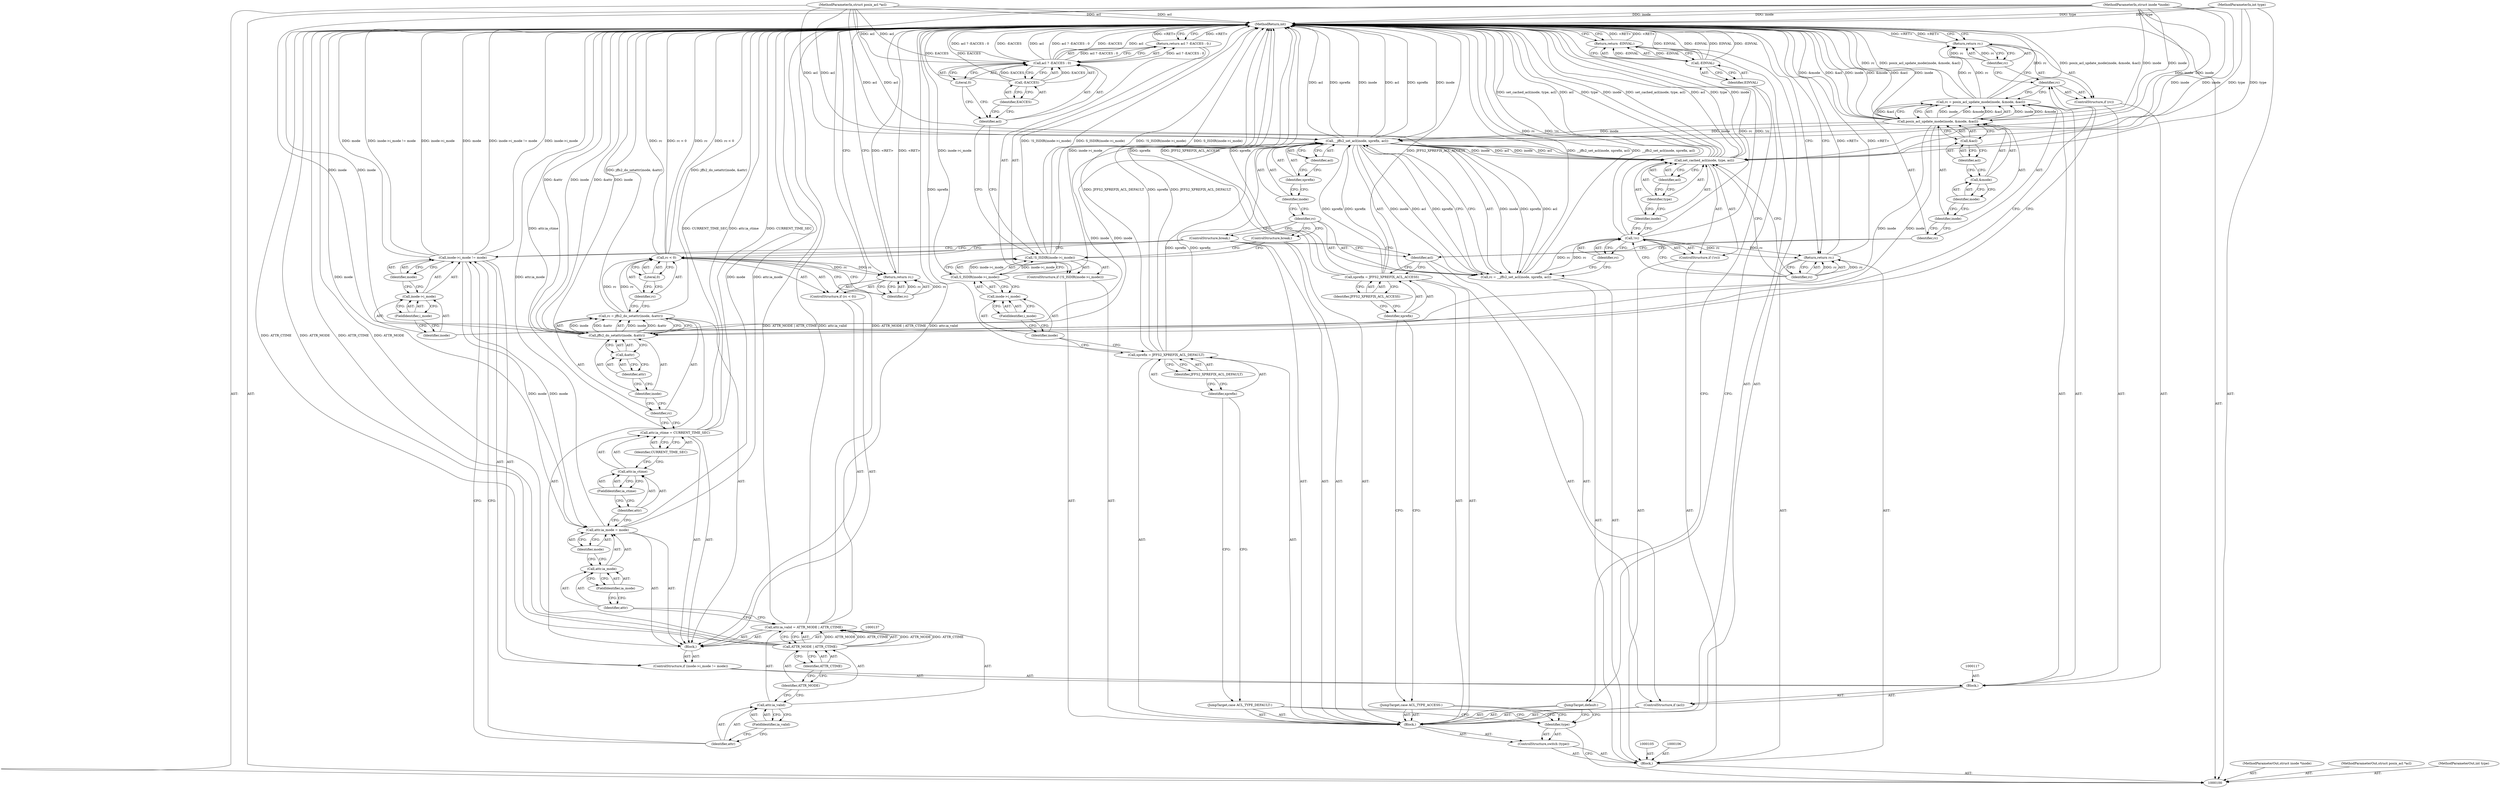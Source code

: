 digraph "0_linux_073931017b49d9458aa351605b43a7e34598caef_7" {
"1000204" [label="(MethodReturn,int)"];
"1000101" [label="(MethodParameterIn,struct inode *inode)"];
"1000288" [label="(MethodParameterOut,struct inode *inode)"];
"1000102" [label="(MethodParameterIn,struct posix_acl *acl)"];
"1000289" [label="(MethodParameterOut,struct posix_acl *acl)"];
"1000103" [label="(MethodParameterIn,int type)"];
"1000290" [label="(MethodParameterOut,int type)"];
"1000118" [label="(Call,rc = posix_acl_update_mode(inode, &mode, &acl))"];
"1000119" [label="(Identifier,rc)"];
"1000121" [label="(Identifier,inode)"];
"1000122" [label="(Call,&mode)"];
"1000123" [label="(Identifier,mode)"];
"1000124" [label="(Call,&acl)"];
"1000125" [label="(Identifier,acl)"];
"1000120" [label="(Call,posix_acl_update_mode(inode, &mode, &acl))"];
"1000126" [label="(ControlStructure,if (rc))"];
"1000127" [label="(Identifier,rc)"];
"1000129" [label="(Identifier,rc)"];
"1000128" [label="(Return,return rc;)"];
"1000134" [label="(FieldIdentifier,i_mode)"];
"1000135" [label="(Identifier,mode)"];
"1000130" [label="(ControlStructure,if (inode->i_mode != mode))"];
"1000131" [label="(Call,inode->i_mode != mode)"];
"1000132" [label="(Call,inode->i_mode)"];
"1000133" [label="(Identifier,inode)"];
"1000136" [label="(Block,)"];
"1000142" [label="(Call,ATTR_MODE | ATTR_CTIME)"];
"1000143" [label="(Identifier,ATTR_MODE)"];
"1000144" [label="(Identifier,ATTR_CTIME)"];
"1000138" [label="(Call,attr.ia_valid = ATTR_MODE | ATTR_CTIME)"];
"1000139" [label="(Call,attr.ia_valid)"];
"1000140" [label="(Identifier,attr)"];
"1000141" [label="(FieldIdentifier,ia_valid)"];
"1000149" [label="(Identifier,mode)"];
"1000145" [label="(Call,attr.ia_mode = mode)"];
"1000146" [label="(Call,attr.ia_mode)"];
"1000147" [label="(Identifier,attr)"];
"1000148" [label="(FieldIdentifier,ia_mode)"];
"1000154" [label="(Identifier,CURRENT_TIME_SEC)"];
"1000150" [label="(Call,attr.ia_ctime = CURRENT_TIME_SEC)"];
"1000151" [label="(Call,attr.ia_ctime)"];
"1000152" [label="(Identifier,attr)"];
"1000153" [label="(FieldIdentifier,ia_ctime)"];
"1000104" [label="(Block,)"];
"1000158" [label="(Identifier,inode)"];
"1000159" [label="(Call,&attr)"];
"1000160" [label="(Identifier,attr)"];
"1000155" [label="(Call,rc = jffs2_do_setattr(inode, &attr))"];
"1000156" [label="(Identifier,rc)"];
"1000157" [label="(Call,jffs2_do_setattr(inode, &attr))"];
"1000164" [label="(Literal,0)"];
"1000161" [label="(ControlStructure,if (rc < 0))"];
"1000162" [label="(Call,rc < 0)"];
"1000163" [label="(Identifier,rc)"];
"1000166" [label="(Identifier,rc)"];
"1000165" [label="(Return,return rc;)"];
"1000167" [label="(ControlStructure,break;)"];
"1000168" [label="(JumpTarget,case ACL_TYPE_DEFAULT:)"];
"1000171" [label="(Identifier,JFFS2_XPREFIX_ACL_DEFAULT)"];
"1000169" [label="(Call,xprefix = JFFS2_XPREFIX_ACL_DEFAULT)"];
"1000170" [label="(Identifier,xprefix)"];
"1000175" [label="(Call,inode->i_mode)"];
"1000176" [label="(Identifier,inode)"];
"1000172" [label="(ControlStructure,if (!S_ISDIR(inode->i_mode)))"];
"1000177" [label="(FieldIdentifier,i_mode)"];
"1000173" [label="(Call,!S_ISDIR(inode->i_mode))"];
"1000174" [label="(Call,S_ISDIR(inode->i_mode))"];
"1000179" [label="(Call,acl ? -EACCES : 0)"];
"1000180" [label="(Identifier,acl)"];
"1000181" [label="(Call,-EACCES)"];
"1000182" [label="(Identifier,EACCES)"];
"1000183" [label="(Literal,0)"];
"1000178" [label="(Return,return acl ? -EACCES : 0;)"];
"1000184" [label="(ControlStructure,break;)"];
"1000185" [label="(JumpTarget,default:)"];
"1000188" [label="(Identifier,EINVAL)"];
"1000186" [label="(Return,return -EINVAL;)"];
"1000187" [label="(Call,-EINVAL)"];
"1000189" [label="(Call,rc = __jffs2_set_acl(inode, xprefix, acl))"];
"1000190" [label="(Identifier,rc)"];
"1000192" [label="(Identifier,inode)"];
"1000193" [label="(Identifier,xprefix)"];
"1000194" [label="(Identifier,acl)"];
"1000191" [label="(Call,__jffs2_set_acl(inode, xprefix, acl))"];
"1000195" [label="(ControlStructure,if (!rc))"];
"1000196" [label="(Call,!rc)"];
"1000197" [label="(Identifier,rc)"];
"1000199" [label="(Identifier,inode)"];
"1000198" [label="(Call,set_cached_acl(inode, type, acl))"];
"1000200" [label="(Identifier,type)"];
"1000201" [label="(Identifier,acl)"];
"1000202" [label="(Return,return rc;)"];
"1000203" [label="(Identifier,rc)"];
"1000107" [label="(ControlStructure,switch (type))"];
"1000109" [label="(Block,)"];
"1000108" [label="(Identifier,type)"];
"1000110" [label="(JumpTarget,case ACL_TYPE_ACCESS:)"];
"1000113" [label="(Identifier,JFFS2_XPREFIX_ACL_ACCESS)"];
"1000111" [label="(Call,xprefix = JFFS2_XPREFIX_ACL_ACCESS)"];
"1000112" [label="(Identifier,xprefix)"];
"1000114" [label="(ControlStructure,if (acl))"];
"1000115" [label="(Identifier,acl)"];
"1000116" [label="(Block,)"];
"1000204" -> "1000100"  [label="AST: "];
"1000204" -> "1000128"  [label="CFG: "];
"1000204" -> "1000165"  [label="CFG: "];
"1000204" -> "1000178"  [label="CFG: "];
"1000204" -> "1000186"  [label="CFG: "];
"1000204" -> "1000202"  [label="CFG: "];
"1000165" -> "1000204"  [label="DDG: <RET>"];
"1000178" -> "1000204"  [label="DDG: <RET>"];
"1000150" -> "1000204"  [label="DDG: attr.ia_ctime"];
"1000150" -> "1000204"  [label="DDG: CURRENT_TIME_SEC"];
"1000179" -> "1000204"  [label="DDG: acl ? -EACCES : 0"];
"1000179" -> "1000204"  [label="DDG: -EACCES"];
"1000179" -> "1000204"  [label="DDG: acl"];
"1000145" -> "1000204"  [label="DDG: mode"];
"1000145" -> "1000204"  [label="DDG: attr.ia_mode"];
"1000118" -> "1000204"  [label="DDG: rc"];
"1000118" -> "1000204"  [label="DDG: posix_acl_update_mode(inode, &mode, &acl)"];
"1000181" -> "1000204"  [label="DDG: EACCES"];
"1000187" -> "1000204"  [label="DDG: EINVAL"];
"1000187" -> "1000204"  [label="DDG: -EINVAL"];
"1000157" -> "1000204"  [label="DDG: &attr"];
"1000157" -> "1000204"  [label="DDG: inode"];
"1000138" -> "1000204"  [label="DDG: ATTR_MODE | ATTR_CTIME"];
"1000138" -> "1000204"  [label="DDG: attr.ia_valid"];
"1000191" -> "1000204"  [label="DDG: acl"];
"1000191" -> "1000204"  [label="DDG: xprefix"];
"1000191" -> "1000204"  [label="DDG: inode"];
"1000198" -> "1000204"  [label="DDG: acl"];
"1000198" -> "1000204"  [label="DDG: type"];
"1000198" -> "1000204"  [label="DDG: inode"];
"1000198" -> "1000204"  [label="DDG: set_cached_acl(inode, type, acl)"];
"1000155" -> "1000204"  [label="DDG: jffs2_do_setattr(inode, &attr)"];
"1000131" -> "1000204"  [label="DDG: inode->i_mode"];
"1000131" -> "1000204"  [label="DDG: mode"];
"1000131" -> "1000204"  [label="DDG: inode->i_mode != mode"];
"1000142" -> "1000204"  [label="DDG: ATTR_CTIME"];
"1000142" -> "1000204"  [label="DDG: ATTR_MODE"];
"1000103" -> "1000204"  [label="DDG: type"];
"1000189" -> "1000204"  [label="DDG: __jffs2_set_acl(inode, xprefix, acl)"];
"1000120" -> "1000204"  [label="DDG: inode"];
"1000120" -> "1000204"  [label="DDG: &mode"];
"1000120" -> "1000204"  [label="DDG: &acl"];
"1000102" -> "1000204"  [label="DDG: acl"];
"1000111" -> "1000204"  [label="DDG: xprefix"];
"1000111" -> "1000204"  [label="DDG: JFFS2_XPREFIX_ACL_ACCESS"];
"1000196" -> "1000204"  [label="DDG: rc"];
"1000196" -> "1000204"  [label="DDG: !rc"];
"1000101" -> "1000204"  [label="DDG: inode"];
"1000173" -> "1000204"  [label="DDG: !S_ISDIR(inode->i_mode)"];
"1000173" -> "1000204"  [label="DDG: S_ISDIR(inode->i_mode)"];
"1000169" -> "1000204"  [label="DDG: JFFS2_XPREFIX_ACL_DEFAULT"];
"1000169" -> "1000204"  [label="DDG: xprefix"];
"1000162" -> "1000204"  [label="DDG: rc"];
"1000162" -> "1000204"  [label="DDG: rc < 0"];
"1000174" -> "1000204"  [label="DDG: inode->i_mode"];
"1000186" -> "1000204"  [label="DDG: <RET>"];
"1000128" -> "1000204"  [label="DDG: <RET>"];
"1000202" -> "1000204"  [label="DDG: <RET>"];
"1000101" -> "1000100"  [label="AST: "];
"1000101" -> "1000204"  [label="DDG: inode"];
"1000101" -> "1000120"  [label="DDG: inode"];
"1000101" -> "1000157"  [label="DDG: inode"];
"1000101" -> "1000191"  [label="DDG: inode"];
"1000101" -> "1000198"  [label="DDG: inode"];
"1000288" -> "1000100"  [label="AST: "];
"1000102" -> "1000100"  [label="AST: "];
"1000102" -> "1000204"  [label="DDG: acl"];
"1000102" -> "1000179"  [label="DDG: acl"];
"1000102" -> "1000191"  [label="DDG: acl"];
"1000102" -> "1000198"  [label="DDG: acl"];
"1000289" -> "1000100"  [label="AST: "];
"1000103" -> "1000100"  [label="AST: "];
"1000103" -> "1000204"  [label="DDG: type"];
"1000103" -> "1000198"  [label="DDG: type"];
"1000290" -> "1000100"  [label="AST: "];
"1000118" -> "1000116"  [label="AST: "];
"1000118" -> "1000120"  [label="CFG: "];
"1000119" -> "1000118"  [label="AST: "];
"1000120" -> "1000118"  [label="AST: "];
"1000127" -> "1000118"  [label="CFG: "];
"1000118" -> "1000204"  [label="DDG: rc"];
"1000118" -> "1000204"  [label="DDG: posix_acl_update_mode(inode, &mode, &acl)"];
"1000120" -> "1000118"  [label="DDG: inode"];
"1000120" -> "1000118"  [label="DDG: &mode"];
"1000120" -> "1000118"  [label="DDG: &acl"];
"1000118" -> "1000128"  [label="DDG: rc"];
"1000119" -> "1000118"  [label="AST: "];
"1000119" -> "1000115"  [label="CFG: "];
"1000121" -> "1000119"  [label="CFG: "];
"1000121" -> "1000120"  [label="AST: "];
"1000121" -> "1000119"  [label="CFG: "];
"1000123" -> "1000121"  [label="CFG: "];
"1000122" -> "1000120"  [label="AST: "];
"1000122" -> "1000123"  [label="CFG: "];
"1000123" -> "1000122"  [label="AST: "];
"1000125" -> "1000122"  [label="CFG: "];
"1000123" -> "1000122"  [label="AST: "];
"1000123" -> "1000121"  [label="CFG: "];
"1000122" -> "1000123"  [label="CFG: "];
"1000124" -> "1000120"  [label="AST: "];
"1000124" -> "1000125"  [label="CFG: "];
"1000125" -> "1000124"  [label="AST: "];
"1000120" -> "1000124"  [label="CFG: "];
"1000125" -> "1000124"  [label="AST: "];
"1000125" -> "1000122"  [label="CFG: "];
"1000124" -> "1000125"  [label="CFG: "];
"1000120" -> "1000118"  [label="AST: "];
"1000120" -> "1000124"  [label="CFG: "];
"1000121" -> "1000120"  [label="AST: "];
"1000122" -> "1000120"  [label="AST: "];
"1000124" -> "1000120"  [label="AST: "];
"1000118" -> "1000120"  [label="CFG: "];
"1000120" -> "1000204"  [label="DDG: inode"];
"1000120" -> "1000204"  [label="DDG: &mode"];
"1000120" -> "1000204"  [label="DDG: &acl"];
"1000120" -> "1000118"  [label="DDG: inode"];
"1000120" -> "1000118"  [label="DDG: &mode"];
"1000120" -> "1000118"  [label="DDG: &acl"];
"1000101" -> "1000120"  [label="DDG: inode"];
"1000120" -> "1000157"  [label="DDG: inode"];
"1000120" -> "1000191"  [label="DDG: inode"];
"1000126" -> "1000116"  [label="AST: "];
"1000127" -> "1000126"  [label="AST: "];
"1000128" -> "1000126"  [label="AST: "];
"1000127" -> "1000126"  [label="AST: "];
"1000127" -> "1000118"  [label="CFG: "];
"1000129" -> "1000127"  [label="CFG: "];
"1000133" -> "1000127"  [label="CFG: "];
"1000129" -> "1000128"  [label="AST: "];
"1000129" -> "1000127"  [label="CFG: "];
"1000128" -> "1000129"  [label="CFG: "];
"1000129" -> "1000128"  [label="DDG: rc"];
"1000128" -> "1000126"  [label="AST: "];
"1000128" -> "1000129"  [label="CFG: "];
"1000129" -> "1000128"  [label="AST: "];
"1000204" -> "1000128"  [label="CFG: "];
"1000128" -> "1000204"  [label="DDG: <RET>"];
"1000129" -> "1000128"  [label="DDG: rc"];
"1000118" -> "1000128"  [label="DDG: rc"];
"1000134" -> "1000132"  [label="AST: "];
"1000134" -> "1000133"  [label="CFG: "];
"1000132" -> "1000134"  [label="CFG: "];
"1000135" -> "1000131"  [label="AST: "];
"1000135" -> "1000132"  [label="CFG: "];
"1000131" -> "1000135"  [label="CFG: "];
"1000130" -> "1000116"  [label="AST: "];
"1000131" -> "1000130"  [label="AST: "];
"1000136" -> "1000130"  [label="AST: "];
"1000131" -> "1000130"  [label="AST: "];
"1000131" -> "1000135"  [label="CFG: "];
"1000132" -> "1000131"  [label="AST: "];
"1000135" -> "1000131"  [label="AST: "];
"1000140" -> "1000131"  [label="CFG: "];
"1000167" -> "1000131"  [label="CFG: "];
"1000131" -> "1000204"  [label="DDG: inode->i_mode"];
"1000131" -> "1000204"  [label="DDG: mode"];
"1000131" -> "1000204"  [label="DDG: inode->i_mode != mode"];
"1000131" -> "1000145"  [label="DDG: mode"];
"1000132" -> "1000131"  [label="AST: "];
"1000132" -> "1000134"  [label="CFG: "];
"1000133" -> "1000132"  [label="AST: "];
"1000134" -> "1000132"  [label="AST: "];
"1000135" -> "1000132"  [label="CFG: "];
"1000133" -> "1000132"  [label="AST: "];
"1000133" -> "1000127"  [label="CFG: "];
"1000134" -> "1000133"  [label="CFG: "];
"1000136" -> "1000130"  [label="AST: "];
"1000137" -> "1000136"  [label="AST: "];
"1000138" -> "1000136"  [label="AST: "];
"1000145" -> "1000136"  [label="AST: "];
"1000150" -> "1000136"  [label="AST: "];
"1000155" -> "1000136"  [label="AST: "];
"1000161" -> "1000136"  [label="AST: "];
"1000142" -> "1000138"  [label="AST: "];
"1000142" -> "1000144"  [label="CFG: "];
"1000143" -> "1000142"  [label="AST: "];
"1000144" -> "1000142"  [label="AST: "];
"1000138" -> "1000142"  [label="CFG: "];
"1000142" -> "1000204"  [label="DDG: ATTR_CTIME"];
"1000142" -> "1000204"  [label="DDG: ATTR_MODE"];
"1000142" -> "1000138"  [label="DDG: ATTR_MODE"];
"1000142" -> "1000138"  [label="DDG: ATTR_CTIME"];
"1000143" -> "1000142"  [label="AST: "];
"1000143" -> "1000139"  [label="CFG: "];
"1000144" -> "1000143"  [label="CFG: "];
"1000144" -> "1000142"  [label="AST: "];
"1000144" -> "1000143"  [label="CFG: "];
"1000142" -> "1000144"  [label="CFG: "];
"1000138" -> "1000136"  [label="AST: "];
"1000138" -> "1000142"  [label="CFG: "];
"1000139" -> "1000138"  [label="AST: "];
"1000142" -> "1000138"  [label="AST: "];
"1000147" -> "1000138"  [label="CFG: "];
"1000138" -> "1000204"  [label="DDG: ATTR_MODE | ATTR_CTIME"];
"1000138" -> "1000204"  [label="DDG: attr.ia_valid"];
"1000142" -> "1000138"  [label="DDG: ATTR_MODE"];
"1000142" -> "1000138"  [label="DDG: ATTR_CTIME"];
"1000139" -> "1000138"  [label="AST: "];
"1000139" -> "1000141"  [label="CFG: "];
"1000140" -> "1000139"  [label="AST: "];
"1000141" -> "1000139"  [label="AST: "];
"1000143" -> "1000139"  [label="CFG: "];
"1000140" -> "1000139"  [label="AST: "];
"1000140" -> "1000131"  [label="CFG: "];
"1000141" -> "1000140"  [label="CFG: "];
"1000141" -> "1000139"  [label="AST: "];
"1000141" -> "1000140"  [label="CFG: "];
"1000139" -> "1000141"  [label="CFG: "];
"1000149" -> "1000145"  [label="AST: "];
"1000149" -> "1000146"  [label="CFG: "];
"1000145" -> "1000149"  [label="CFG: "];
"1000145" -> "1000136"  [label="AST: "];
"1000145" -> "1000149"  [label="CFG: "];
"1000146" -> "1000145"  [label="AST: "];
"1000149" -> "1000145"  [label="AST: "];
"1000152" -> "1000145"  [label="CFG: "];
"1000145" -> "1000204"  [label="DDG: mode"];
"1000145" -> "1000204"  [label="DDG: attr.ia_mode"];
"1000131" -> "1000145"  [label="DDG: mode"];
"1000146" -> "1000145"  [label="AST: "];
"1000146" -> "1000148"  [label="CFG: "];
"1000147" -> "1000146"  [label="AST: "];
"1000148" -> "1000146"  [label="AST: "];
"1000149" -> "1000146"  [label="CFG: "];
"1000147" -> "1000146"  [label="AST: "];
"1000147" -> "1000138"  [label="CFG: "];
"1000148" -> "1000147"  [label="CFG: "];
"1000148" -> "1000146"  [label="AST: "];
"1000148" -> "1000147"  [label="CFG: "];
"1000146" -> "1000148"  [label="CFG: "];
"1000154" -> "1000150"  [label="AST: "];
"1000154" -> "1000151"  [label="CFG: "];
"1000150" -> "1000154"  [label="CFG: "];
"1000150" -> "1000136"  [label="AST: "];
"1000150" -> "1000154"  [label="CFG: "];
"1000151" -> "1000150"  [label="AST: "];
"1000154" -> "1000150"  [label="AST: "];
"1000156" -> "1000150"  [label="CFG: "];
"1000150" -> "1000204"  [label="DDG: attr.ia_ctime"];
"1000150" -> "1000204"  [label="DDG: CURRENT_TIME_SEC"];
"1000151" -> "1000150"  [label="AST: "];
"1000151" -> "1000153"  [label="CFG: "];
"1000152" -> "1000151"  [label="AST: "];
"1000153" -> "1000151"  [label="AST: "];
"1000154" -> "1000151"  [label="CFG: "];
"1000152" -> "1000151"  [label="AST: "];
"1000152" -> "1000145"  [label="CFG: "];
"1000153" -> "1000152"  [label="CFG: "];
"1000153" -> "1000151"  [label="AST: "];
"1000153" -> "1000152"  [label="CFG: "];
"1000151" -> "1000153"  [label="CFG: "];
"1000104" -> "1000100"  [label="AST: "];
"1000105" -> "1000104"  [label="AST: "];
"1000106" -> "1000104"  [label="AST: "];
"1000107" -> "1000104"  [label="AST: "];
"1000189" -> "1000104"  [label="AST: "];
"1000195" -> "1000104"  [label="AST: "];
"1000202" -> "1000104"  [label="AST: "];
"1000158" -> "1000157"  [label="AST: "];
"1000158" -> "1000156"  [label="CFG: "];
"1000160" -> "1000158"  [label="CFG: "];
"1000159" -> "1000157"  [label="AST: "];
"1000159" -> "1000160"  [label="CFG: "];
"1000160" -> "1000159"  [label="AST: "];
"1000157" -> "1000159"  [label="CFG: "];
"1000160" -> "1000159"  [label="AST: "];
"1000160" -> "1000158"  [label="CFG: "];
"1000159" -> "1000160"  [label="CFG: "];
"1000155" -> "1000136"  [label="AST: "];
"1000155" -> "1000157"  [label="CFG: "];
"1000156" -> "1000155"  [label="AST: "];
"1000157" -> "1000155"  [label="AST: "];
"1000163" -> "1000155"  [label="CFG: "];
"1000155" -> "1000204"  [label="DDG: jffs2_do_setattr(inode, &attr)"];
"1000157" -> "1000155"  [label="DDG: inode"];
"1000157" -> "1000155"  [label="DDG: &attr"];
"1000155" -> "1000162"  [label="DDG: rc"];
"1000156" -> "1000155"  [label="AST: "];
"1000156" -> "1000150"  [label="CFG: "];
"1000158" -> "1000156"  [label="CFG: "];
"1000157" -> "1000155"  [label="AST: "];
"1000157" -> "1000159"  [label="CFG: "];
"1000158" -> "1000157"  [label="AST: "];
"1000159" -> "1000157"  [label="AST: "];
"1000155" -> "1000157"  [label="CFG: "];
"1000157" -> "1000204"  [label="DDG: &attr"];
"1000157" -> "1000204"  [label="DDG: inode"];
"1000157" -> "1000155"  [label="DDG: inode"];
"1000157" -> "1000155"  [label="DDG: &attr"];
"1000120" -> "1000157"  [label="DDG: inode"];
"1000101" -> "1000157"  [label="DDG: inode"];
"1000157" -> "1000191"  [label="DDG: inode"];
"1000164" -> "1000162"  [label="AST: "];
"1000164" -> "1000163"  [label="CFG: "];
"1000162" -> "1000164"  [label="CFG: "];
"1000161" -> "1000136"  [label="AST: "];
"1000162" -> "1000161"  [label="AST: "];
"1000165" -> "1000161"  [label="AST: "];
"1000162" -> "1000161"  [label="AST: "];
"1000162" -> "1000164"  [label="CFG: "];
"1000163" -> "1000162"  [label="AST: "];
"1000164" -> "1000162"  [label="AST: "];
"1000166" -> "1000162"  [label="CFG: "];
"1000167" -> "1000162"  [label="CFG: "];
"1000162" -> "1000204"  [label="DDG: rc"];
"1000162" -> "1000204"  [label="DDG: rc < 0"];
"1000155" -> "1000162"  [label="DDG: rc"];
"1000162" -> "1000165"  [label="DDG: rc"];
"1000163" -> "1000162"  [label="AST: "];
"1000163" -> "1000155"  [label="CFG: "];
"1000164" -> "1000163"  [label="CFG: "];
"1000166" -> "1000165"  [label="AST: "];
"1000166" -> "1000162"  [label="CFG: "];
"1000165" -> "1000166"  [label="CFG: "];
"1000166" -> "1000165"  [label="DDG: rc"];
"1000165" -> "1000161"  [label="AST: "];
"1000165" -> "1000166"  [label="CFG: "];
"1000166" -> "1000165"  [label="AST: "];
"1000204" -> "1000165"  [label="CFG: "];
"1000165" -> "1000204"  [label="DDG: <RET>"];
"1000166" -> "1000165"  [label="DDG: rc"];
"1000162" -> "1000165"  [label="DDG: rc"];
"1000167" -> "1000109"  [label="AST: "];
"1000167" -> "1000162"  [label="CFG: "];
"1000167" -> "1000131"  [label="CFG: "];
"1000167" -> "1000115"  [label="CFG: "];
"1000190" -> "1000167"  [label="CFG: "];
"1000168" -> "1000109"  [label="AST: "];
"1000168" -> "1000108"  [label="CFG: "];
"1000170" -> "1000168"  [label="CFG: "];
"1000171" -> "1000169"  [label="AST: "];
"1000171" -> "1000170"  [label="CFG: "];
"1000169" -> "1000171"  [label="CFG: "];
"1000169" -> "1000109"  [label="AST: "];
"1000169" -> "1000171"  [label="CFG: "];
"1000170" -> "1000169"  [label="AST: "];
"1000171" -> "1000169"  [label="AST: "];
"1000176" -> "1000169"  [label="CFG: "];
"1000169" -> "1000204"  [label="DDG: JFFS2_XPREFIX_ACL_DEFAULT"];
"1000169" -> "1000204"  [label="DDG: xprefix"];
"1000169" -> "1000191"  [label="DDG: xprefix"];
"1000170" -> "1000169"  [label="AST: "];
"1000170" -> "1000168"  [label="CFG: "];
"1000171" -> "1000170"  [label="CFG: "];
"1000175" -> "1000174"  [label="AST: "];
"1000175" -> "1000177"  [label="CFG: "];
"1000176" -> "1000175"  [label="AST: "];
"1000177" -> "1000175"  [label="AST: "];
"1000174" -> "1000175"  [label="CFG: "];
"1000176" -> "1000175"  [label="AST: "];
"1000176" -> "1000169"  [label="CFG: "];
"1000177" -> "1000176"  [label="CFG: "];
"1000172" -> "1000109"  [label="AST: "];
"1000173" -> "1000172"  [label="AST: "];
"1000178" -> "1000172"  [label="AST: "];
"1000177" -> "1000175"  [label="AST: "];
"1000177" -> "1000176"  [label="CFG: "];
"1000175" -> "1000177"  [label="CFG: "];
"1000173" -> "1000172"  [label="AST: "];
"1000173" -> "1000174"  [label="CFG: "];
"1000174" -> "1000173"  [label="AST: "];
"1000180" -> "1000173"  [label="CFG: "];
"1000184" -> "1000173"  [label="CFG: "];
"1000173" -> "1000204"  [label="DDG: !S_ISDIR(inode->i_mode)"];
"1000173" -> "1000204"  [label="DDG: S_ISDIR(inode->i_mode)"];
"1000174" -> "1000173"  [label="DDG: inode->i_mode"];
"1000174" -> "1000173"  [label="AST: "];
"1000174" -> "1000175"  [label="CFG: "];
"1000175" -> "1000174"  [label="AST: "];
"1000173" -> "1000174"  [label="CFG: "];
"1000174" -> "1000204"  [label="DDG: inode->i_mode"];
"1000174" -> "1000173"  [label="DDG: inode->i_mode"];
"1000179" -> "1000178"  [label="AST: "];
"1000179" -> "1000181"  [label="CFG: "];
"1000179" -> "1000183"  [label="CFG: "];
"1000180" -> "1000179"  [label="AST: "];
"1000181" -> "1000179"  [label="AST: "];
"1000183" -> "1000179"  [label="AST: "];
"1000178" -> "1000179"  [label="CFG: "];
"1000179" -> "1000204"  [label="DDG: acl ? -EACCES : 0"];
"1000179" -> "1000204"  [label="DDG: -EACCES"];
"1000179" -> "1000204"  [label="DDG: acl"];
"1000179" -> "1000178"  [label="DDG: acl ? -EACCES : 0"];
"1000102" -> "1000179"  [label="DDG: acl"];
"1000181" -> "1000179"  [label="DDG: EACCES"];
"1000180" -> "1000179"  [label="AST: "];
"1000180" -> "1000173"  [label="CFG: "];
"1000182" -> "1000180"  [label="CFG: "];
"1000183" -> "1000180"  [label="CFG: "];
"1000181" -> "1000179"  [label="AST: "];
"1000181" -> "1000182"  [label="CFG: "];
"1000182" -> "1000181"  [label="AST: "];
"1000179" -> "1000181"  [label="CFG: "];
"1000181" -> "1000204"  [label="DDG: EACCES"];
"1000181" -> "1000179"  [label="DDG: EACCES"];
"1000182" -> "1000181"  [label="AST: "];
"1000182" -> "1000180"  [label="CFG: "];
"1000181" -> "1000182"  [label="CFG: "];
"1000183" -> "1000179"  [label="AST: "];
"1000183" -> "1000180"  [label="CFG: "];
"1000179" -> "1000183"  [label="CFG: "];
"1000178" -> "1000172"  [label="AST: "];
"1000178" -> "1000179"  [label="CFG: "];
"1000179" -> "1000178"  [label="AST: "];
"1000204" -> "1000178"  [label="CFG: "];
"1000178" -> "1000204"  [label="DDG: <RET>"];
"1000179" -> "1000178"  [label="DDG: acl ? -EACCES : 0"];
"1000184" -> "1000109"  [label="AST: "];
"1000184" -> "1000173"  [label="CFG: "];
"1000190" -> "1000184"  [label="CFG: "];
"1000185" -> "1000109"  [label="AST: "];
"1000185" -> "1000108"  [label="CFG: "];
"1000188" -> "1000185"  [label="CFG: "];
"1000188" -> "1000187"  [label="AST: "];
"1000188" -> "1000185"  [label="CFG: "];
"1000187" -> "1000188"  [label="CFG: "];
"1000186" -> "1000109"  [label="AST: "];
"1000186" -> "1000187"  [label="CFG: "];
"1000187" -> "1000186"  [label="AST: "];
"1000204" -> "1000186"  [label="CFG: "];
"1000186" -> "1000204"  [label="DDG: <RET>"];
"1000187" -> "1000186"  [label="DDG: -EINVAL"];
"1000187" -> "1000186"  [label="AST: "];
"1000187" -> "1000188"  [label="CFG: "];
"1000188" -> "1000187"  [label="AST: "];
"1000186" -> "1000187"  [label="CFG: "];
"1000187" -> "1000204"  [label="DDG: EINVAL"];
"1000187" -> "1000204"  [label="DDG: -EINVAL"];
"1000187" -> "1000186"  [label="DDG: -EINVAL"];
"1000189" -> "1000104"  [label="AST: "];
"1000189" -> "1000191"  [label="CFG: "];
"1000190" -> "1000189"  [label="AST: "];
"1000191" -> "1000189"  [label="AST: "];
"1000197" -> "1000189"  [label="CFG: "];
"1000189" -> "1000204"  [label="DDG: __jffs2_set_acl(inode, xprefix, acl)"];
"1000191" -> "1000189"  [label="DDG: inode"];
"1000191" -> "1000189"  [label="DDG: xprefix"];
"1000191" -> "1000189"  [label="DDG: acl"];
"1000189" -> "1000196"  [label="DDG: rc"];
"1000190" -> "1000189"  [label="AST: "];
"1000190" -> "1000167"  [label="CFG: "];
"1000190" -> "1000184"  [label="CFG: "];
"1000192" -> "1000190"  [label="CFG: "];
"1000192" -> "1000191"  [label="AST: "];
"1000192" -> "1000190"  [label="CFG: "];
"1000193" -> "1000192"  [label="CFG: "];
"1000193" -> "1000191"  [label="AST: "];
"1000193" -> "1000192"  [label="CFG: "];
"1000194" -> "1000193"  [label="CFG: "];
"1000194" -> "1000191"  [label="AST: "];
"1000194" -> "1000193"  [label="CFG: "];
"1000191" -> "1000194"  [label="CFG: "];
"1000191" -> "1000189"  [label="AST: "];
"1000191" -> "1000194"  [label="CFG: "];
"1000192" -> "1000191"  [label="AST: "];
"1000193" -> "1000191"  [label="AST: "];
"1000194" -> "1000191"  [label="AST: "];
"1000189" -> "1000191"  [label="CFG: "];
"1000191" -> "1000204"  [label="DDG: acl"];
"1000191" -> "1000204"  [label="DDG: xprefix"];
"1000191" -> "1000204"  [label="DDG: inode"];
"1000191" -> "1000189"  [label="DDG: inode"];
"1000191" -> "1000189"  [label="DDG: xprefix"];
"1000191" -> "1000189"  [label="DDG: acl"];
"1000157" -> "1000191"  [label="DDG: inode"];
"1000120" -> "1000191"  [label="DDG: inode"];
"1000101" -> "1000191"  [label="DDG: inode"];
"1000111" -> "1000191"  [label="DDG: xprefix"];
"1000169" -> "1000191"  [label="DDG: xprefix"];
"1000102" -> "1000191"  [label="DDG: acl"];
"1000191" -> "1000198"  [label="DDG: inode"];
"1000191" -> "1000198"  [label="DDG: acl"];
"1000195" -> "1000104"  [label="AST: "];
"1000196" -> "1000195"  [label="AST: "];
"1000198" -> "1000195"  [label="AST: "];
"1000196" -> "1000195"  [label="AST: "];
"1000196" -> "1000197"  [label="CFG: "];
"1000197" -> "1000196"  [label="AST: "];
"1000199" -> "1000196"  [label="CFG: "];
"1000203" -> "1000196"  [label="CFG: "];
"1000196" -> "1000204"  [label="DDG: rc"];
"1000196" -> "1000204"  [label="DDG: !rc"];
"1000189" -> "1000196"  [label="DDG: rc"];
"1000196" -> "1000202"  [label="DDG: rc"];
"1000197" -> "1000196"  [label="AST: "];
"1000197" -> "1000189"  [label="CFG: "];
"1000196" -> "1000197"  [label="CFG: "];
"1000199" -> "1000198"  [label="AST: "];
"1000199" -> "1000196"  [label="CFG: "];
"1000200" -> "1000199"  [label="CFG: "];
"1000198" -> "1000195"  [label="AST: "];
"1000198" -> "1000201"  [label="CFG: "];
"1000199" -> "1000198"  [label="AST: "];
"1000200" -> "1000198"  [label="AST: "];
"1000201" -> "1000198"  [label="AST: "];
"1000203" -> "1000198"  [label="CFG: "];
"1000198" -> "1000204"  [label="DDG: acl"];
"1000198" -> "1000204"  [label="DDG: type"];
"1000198" -> "1000204"  [label="DDG: inode"];
"1000198" -> "1000204"  [label="DDG: set_cached_acl(inode, type, acl)"];
"1000191" -> "1000198"  [label="DDG: inode"];
"1000191" -> "1000198"  [label="DDG: acl"];
"1000101" -> "1000198"  [label="DDG: inode"];
"1000103" -> "1000198"  [label="DDG: type"];
"1000102" -> "1000198"  [label="DDG: acl"];
"1000200" -> "1000198"  [label="AST: "];
"1000200" -> "1000199"  [label="CFG: "];
"1000201" -> "1000200"  [label="CFG: "];
"1000201" -> "1000198"  [label="AST: "];
"1000201" -> "1000200"  [label="CFG: "];
"1000198" -> "1000201"  [label="CFG: "];
"1000202" -> "1000104"  [label="AST: "];
"1000202" -> "1000203"  [label="CFG: "];
"1000203" -> "1000202"  [label="AST: "];
"1000204" -> "1000202"  [label="CFG: "];
"1000202" -> "1000204"  [label="DDG: <RET>"];
"1000203" -> "1000202"  [label="DDG: rc"];
"1000196" -> "1000202"  [label="DDG: rc"];
"1000203" -> "1000202"  [label="AST: "];
"1000203" -> "1000198"  [label="CFG: "];
"1000203" -> "1000196"  [label="CFG: "];
"1000202" -> "1000203"  [label="CFG: "];
"1000203" -> "1000202"  [label="DDG: rc"];
"1000107" -> "1000104"  [label="AST: "];
"1000108" -> "1000107"  [label="AST: "];
"1000109" -> "1000107"  [label="AST: "];
"1000109" -> "1000107"  [label="AST: "];
"1000110" -> "1000109"  [label="AST: "];
"1000111" -> "1000109"  [label="AST: "];
"1000114" -> "1000109"  [label="AST: "];
"1000167" -> "1000109"  [label="AST: "];
"1000168" -> "1000109"  [label="AST: "];
"1000169" -> "1000109"  [label="AST: "];
"1000172" -> "1000109"  [label="AST: "];
"1000184" -> "1000109"  [label="AST: "];
"1000185" -> "1000109"  [label="AST: "];
"1000186" -> "1000109"  [label="AST: "];
"1000108" -> "1000107"  [label="AST: "];
"1000108" -> "1000100"  [label="CFG: "];
"1000110" -> "1000108"  [label="CFG: "];
"1000168" -> "1000108"  [label="CFG: "];
"1000185" -> "1000108"  [label="CFG: "];
"1000110" -> "1000109"  [label="AST: "];
"1000110" -> "1000108"  [label="CFG: "];
"1000112" -> "1000110"  [label="CFG: "];
"1000113" -> "1000111"  [label="AST: "];
"1000113" -> "1000112"  [label="CFG: "];
"1000111" -> "1000113"  [label="CFG: "];
"1000111" -> "1000109"  [label="AST: "];
"1000111" -> "1000113"  [label="CFG: "];
"1000112" -> "1000111"  [label="AST: "];
"1000113" -> "1000111"  [label="AST: "];
"1000115" -> "1000111"  [label="CFG: "];
"1000111" -> "1000204"  [label="DDG: xprefix"];
"1000111" -> "1000204"  [label="DDG: JFFS2_XPREFIX_ACL_ACCESS"];
"1000111" -> "1000191"  [label="DDG: xprefix"];
"1000112" -> "1000111"  [label="AST: "];
"1000112" -> "1000110"  [label="CFG: "];
"1000113" -> "1000112"  [label="CFG: "];
"1000114" -> "1000109"  [label="AST: "];
"1000115" -> "1000114"  [label="AST: "];
"1000116" -> "1000114"  [label="AST: "];
"1000115" -> "1000114"  [label="AST: "];
"1000115" -> "1000111"  [label="CFG: "];
"1000119" -> "1000115"  [label="CFG: "];
"1000167" -> "1000115"  [label="CFG: "];
"1000116" -> "1000114"  [label="AST: "];
"1000117" -> "1000116"  [label="AST: "];
"1000118" -> "1000116"  [label="AST: "];
"1000126" -> "1000116"  [label="AST: "];
"1000130" -> "1000116"  [label="AST: "];
}
